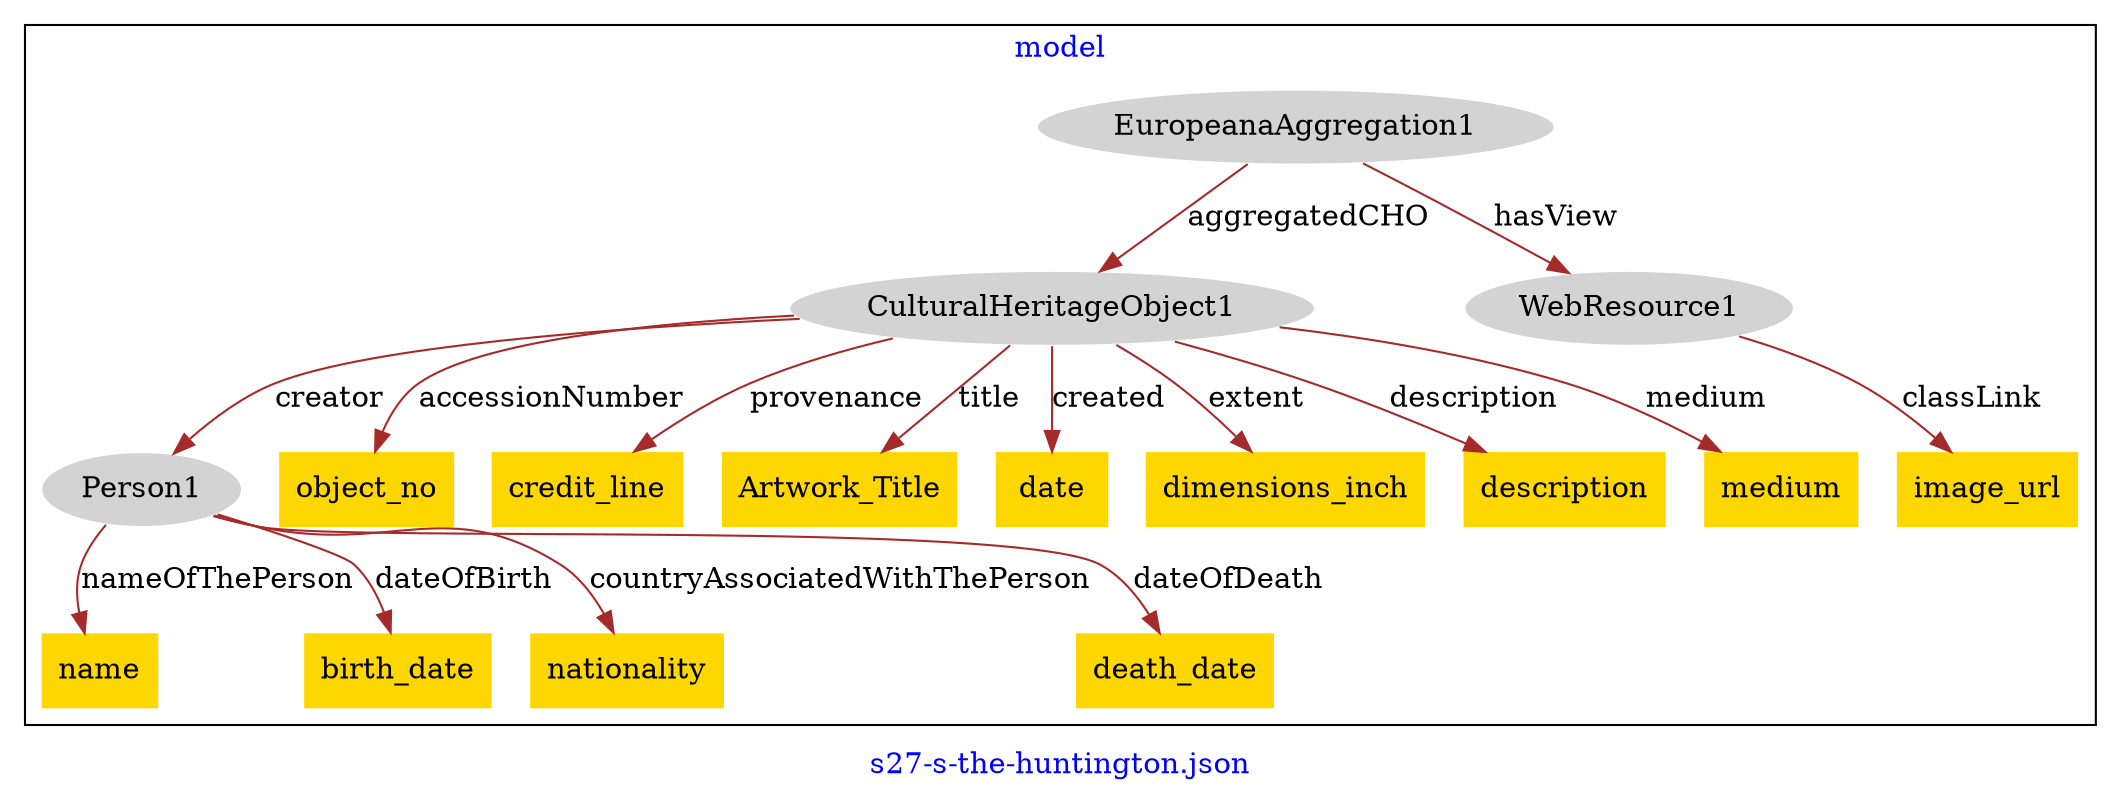 digraph n0 {
fontcolor="blue"
remincross="true"
label="s27-s-the-huntington.json"
subgraph cluster {
label="model"
n2[style="filled",color="white",fillcolor="lightgray",label="CulturalHeritageObject1"];
n3[style="filled",color="white",fillcolor="lightgray",label="Person1"];
n4[style="filled",color="white",fillcolor="lightgray",label="EuropeanaAggregation1"];
n5[style="filled",color="white",fillcolor="lightgray",label="WebResource1"];
n6[shape="plaintext",style="filled",fillcolor="gold",label="name"];
n7[shape="plaintext",style="filled",fillcolor="gold",label="object_no"];
n8[shape="plaintext",style="filled",fillcolor="gold",label="credit_line"];
n9[shape="plaintext",style="filled",fillcolor="gold",label="birth_date"];
n10[shape="plaintext",style="filled",fillcolor="gold",label="Artwork_Title"];
n11[shape="plaintext",style="filled",fillcolor="gold",label="date"];
n12[shape="plaintext",style="filled",fillcolor="gold",label="nationality"];
n13[shape="plaintext",style="filled",fillcolor="gold",label="dimensions_inch"];
n14[shape="plaintext",style="filled",fillcolor="gold",label="death_date"];
n15[shape="plaintext",style="filled",fillcolor="gold",label="image_url"];
n16[shape="plaintext",style="filled",fillcolor="gold",label="description"];
n17[shape="plaintext",style="filled",fillcolor="gold",label="medium"];
}
n2 -> n3[color="brown",fontcolor="black",label="creator"]
n4 -> n2[color="brown",fontcolor="black",label="aggregatedCHO"]
n4 -> n5[color="brown",fontcolor="black",label="hasView"]
n3 -> n6[color="brown",fontcolor="black",label="nameOfThePerson"]
n2 -> n7[color="brown",fontcolor="black",label="accessionNumber"]
n2 -> n8[color="brown",fontcolor="black",label="provenance"]
n3 -> n9[color="brown",fontcolor="black",label="dateOfBirth"]
n2 -> n10[color="brown",fontcolor="black",label="title"]
n2 -> n11[color="brown",fontcolor="black",label="created"]
n3 -> n12[color="brown",fontcolor="black",label="countryAssociatedWithThePerson"]
n2 -> n13[color="brown",fontcolor="black",label="extent"]
n3 -> n14[color="brown",fontcolor="black",label="dateOfDeath"]
n5 -> n15[color="brown",fontcolor="black",label="classLink"]
n2 -> n16[color="brown",fontcolor="black",label="description"]
n2 -> n17[color="brown",fontcolor="black",label="medium"]
}

